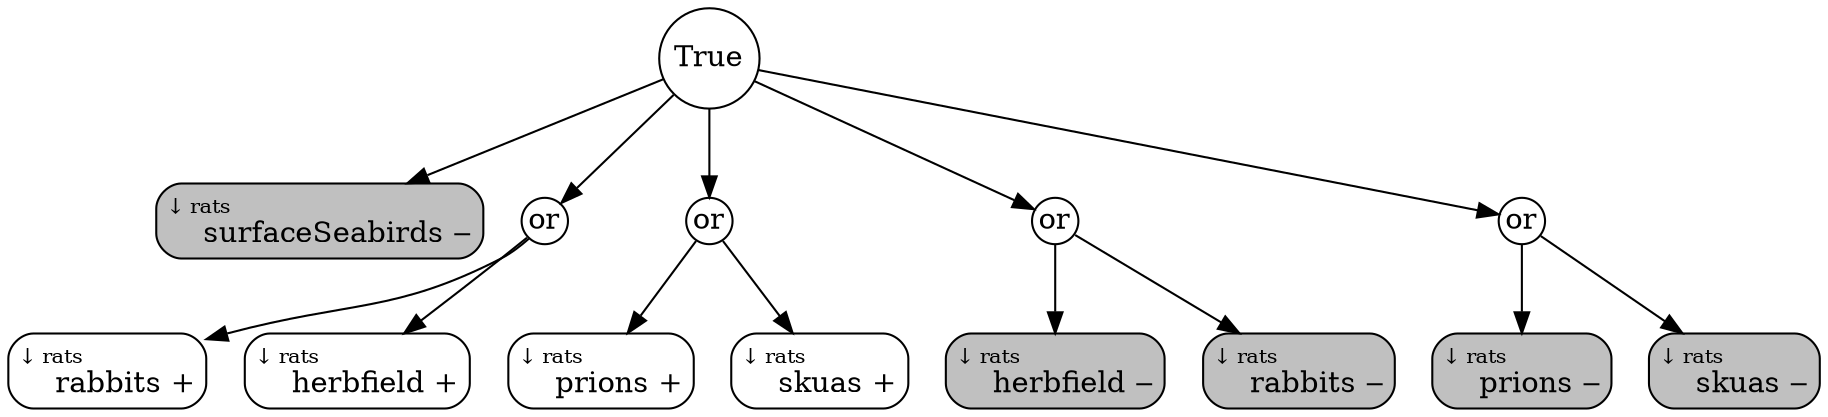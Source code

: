 digraph {

	node[style="rounded,filled", width=0, margin=0];


	True [shape = circle;fillcolor = white;];
	negrats_surfaceSeabirds [shape = box;fillcolor = gray;label = < <font point-size="10">&darr; rats</font><br align="left"/> &nbsp; &nbsp; surfaceSeabirds &#8210; >;];
	or1 [shape = circle;fillcolor = white;label = or;];
	posrats_rabbits [shape = box;fillcolor = white;label = < <font point-size="10">&darr; rats</font><br align="left"/> &nbsp; &nbsp; rabbits + >;];
	posrats_herbfield [shape = box;fillcolor = white;label = < <font point-size="10">&darr; rats</font><br align="left"/> &nbsp; &nbsp; herbfield + >;];
	or2 [shape = circle;fillcolor = white;label = or;];
	posrats_prions [shape = box;fillcolor = white;label = < <font point-size="10">&darr; rats</font><br align="left"/> &nbsp; &nbsp; prions + >;];
	posrats_skuas [shape = box;fillcolor = white;label = < <font point-size="10">&darr; rats</font><br align="left"/> &nbsp; &nbsp; skuas + >;];
	or3 [shape = circle;fillcolor = white;label = or;];
	negrats_herbfield [shape = box;fillcolor = gray;label = < <font point-size="10">&darr; rats</font><br align="left"/> &nbsp; &nbsp; herbfield &#8210; >;];
	negrats_rabbits [shape = box;fillcolor = gray;label = < <font point-size="10">&darr; rats</font><br align="left"/> &nbsp; &nbsp; rabbits &#8210; >;];
	or4 [shape = circle;fillcolor = white;label = or;];
	negrats_prions [shape = box;fillcolor = gray;label = < <font point-size="10">&darr; rats</font><br align="left"/> &nbsp; &nbsp; prions &#8210; >;];
	negrats_skuas [shape = box;fillcolor = gray;label = < <font point-size="10">&darr; rats</font><br align="left"/> &nbsp; &nbsp; skuas &#8210; >;];

True->negrats_surfaceSeabirds;
True->or1;
True->or2;
True->or3;
True->or4;
or1->posrats_rabbits;
or1->posrats_herbfield;
or2->posrats_prions;
or2->posrats_skuas;
or3->negrats_herbfield;
or3->negrats_rabbits;
or4->negrats_prions;
or4->negrats_skuas;

}